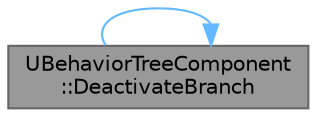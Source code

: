 digraph "UBehaviorTreeComponent::DeactivateBranch"
{
 // INTERACTIVE_SVG=YES
 // LATEX_PDF_SIZE
  bgcolor="transparent";
  edge [fontname=Helvetica,fontsize=10,labelfontname=Helvetica,labelfontsize=10];
  node [fontname=Helvetica,fontsize=10,shape=box,height=0.2,width=0.4];
  rankdir="LR";
  Node1 [id="Node000001",label="UBehaviorTreeComponent\l::DeactivateBranch",height=0.2,width=0.4,color="gray40", fillcolor="grey60", style="filled", fontcolor="black",tooltip="Deactivate a branch as the decorator conditions are not passing anymore."];
  Node1 -> Node1 [id="edge1_Node000001_Node000001",color="steelblue1",style="solid",tooltip=" "];
}
